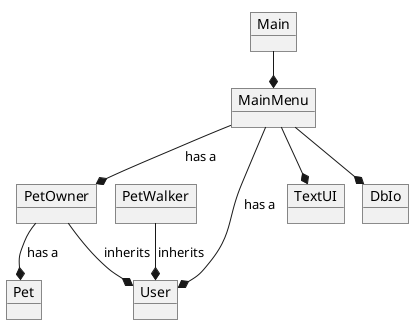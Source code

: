 @startuml
!pragma layout smetana
'https://plantuml.com/class-diagram

object Main
object MainMenu
object User
object PetOwner
object Pet
object PetWalker
object TextUI
object DbIo

Main --* MainMenu
MainMenu --* User : has a
MainMenu --* PetOwner : has a
MainMenu --* TextUI
MainMenu --* DbIo
PetOwner --* User : inherits
PetOwner --* Pet : has a
PetWalker --* User : inherits
@enduml